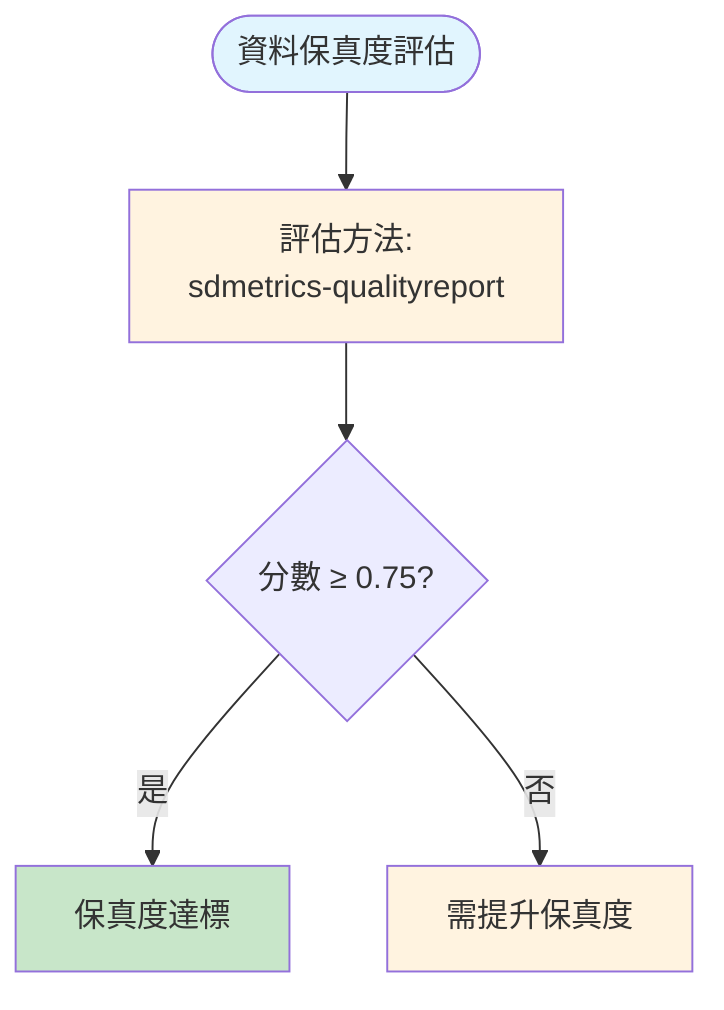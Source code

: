 flowchart TD
    Start([資料保真度評估])
    Method[評估方法:<br/>sdmetrics-qualityreport]
    Check{分數 ≥ 0.75?}
    Pass[保真度達標]
    Fail[需提升保真度]

    Start --> Method
    Method --> Check
    Check -->|是| Pass
    Check -->|否| Fail

    style Start fill:#e1f5fe
    style Pass fill:#c8e6c9
    style Fail fill:#fff3e0
    style Method fill:#fff3e0